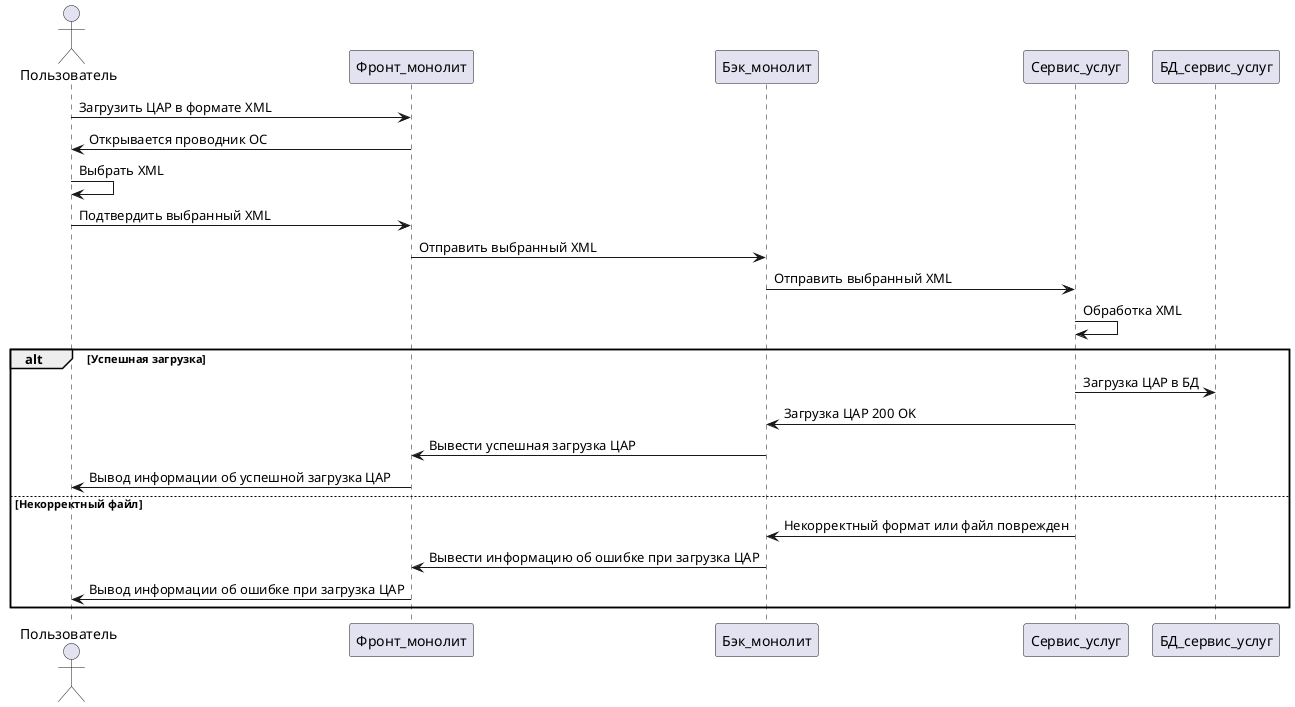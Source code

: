 @startuml

actor Пользователь
participant Фронт_монолит
participant Бэк_монолит
participant Сервис_услуг
participant БД_сервис_услуг

Пользователь -> Фронт_монолит: Загрузить ЦАР в формате XML
Фронт_монолит -> Пользователь: Открывается проводник ОС
Пользователь -> Пользователь: Выбрать XML
Пользователь -> Фронт_монолит: Подтвердить выбранный XML
Фронт_монолит -> Бэк_монолит: Отправить выбранный XML
Бэк_монолит -> Сервис_услуг: Отправить выбранный XML
Сервис_услуг -> Сервис_услуг: Обработка XML

alt Успешная загрузка
    Сервис_услуг -> БД_сервис_услуг: Загрузка ЦАР в БД
    Сервис_услуг -> Бэк_монолит: Загрузка ЦАР 200 OK
    Бэк_монолит -> Фронт_монолит: Вывести успешная загрузка ЦАР
    Фронт_монолит -> Пользователь: Вывод информации об успешной загрузка ЦАР
else Некорректный файл
    Сервис_услуг -> Бэк_монолит: Некорректный формат или файл поврежден
    Бэк_монолит -> Фронт_монолит: Вывести информацию об ошибке при загрузка ЦАР
    Фронт_монолит -> Пользователь: Вывод информации об ошибке при загрузка ЦАР
end
@enduml
